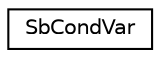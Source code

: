 digraph "Graphical Class Hierarchy"
{
 // LATEX_PDF_SIZE
  edge [fontname="Helvetica",fontsize="10",labelfontname="Helvetica",labelfontsize="10"];
  node [fontname="Helvetica",fontsize="10",shape=record];
  rankdir="LR";
  Node0 [label="SbCondVar",height=0.2,width=0.4,color="black", fillcolor="white", style="filled",URL="$classSbCondVar.html",tooltip=" "];
}
